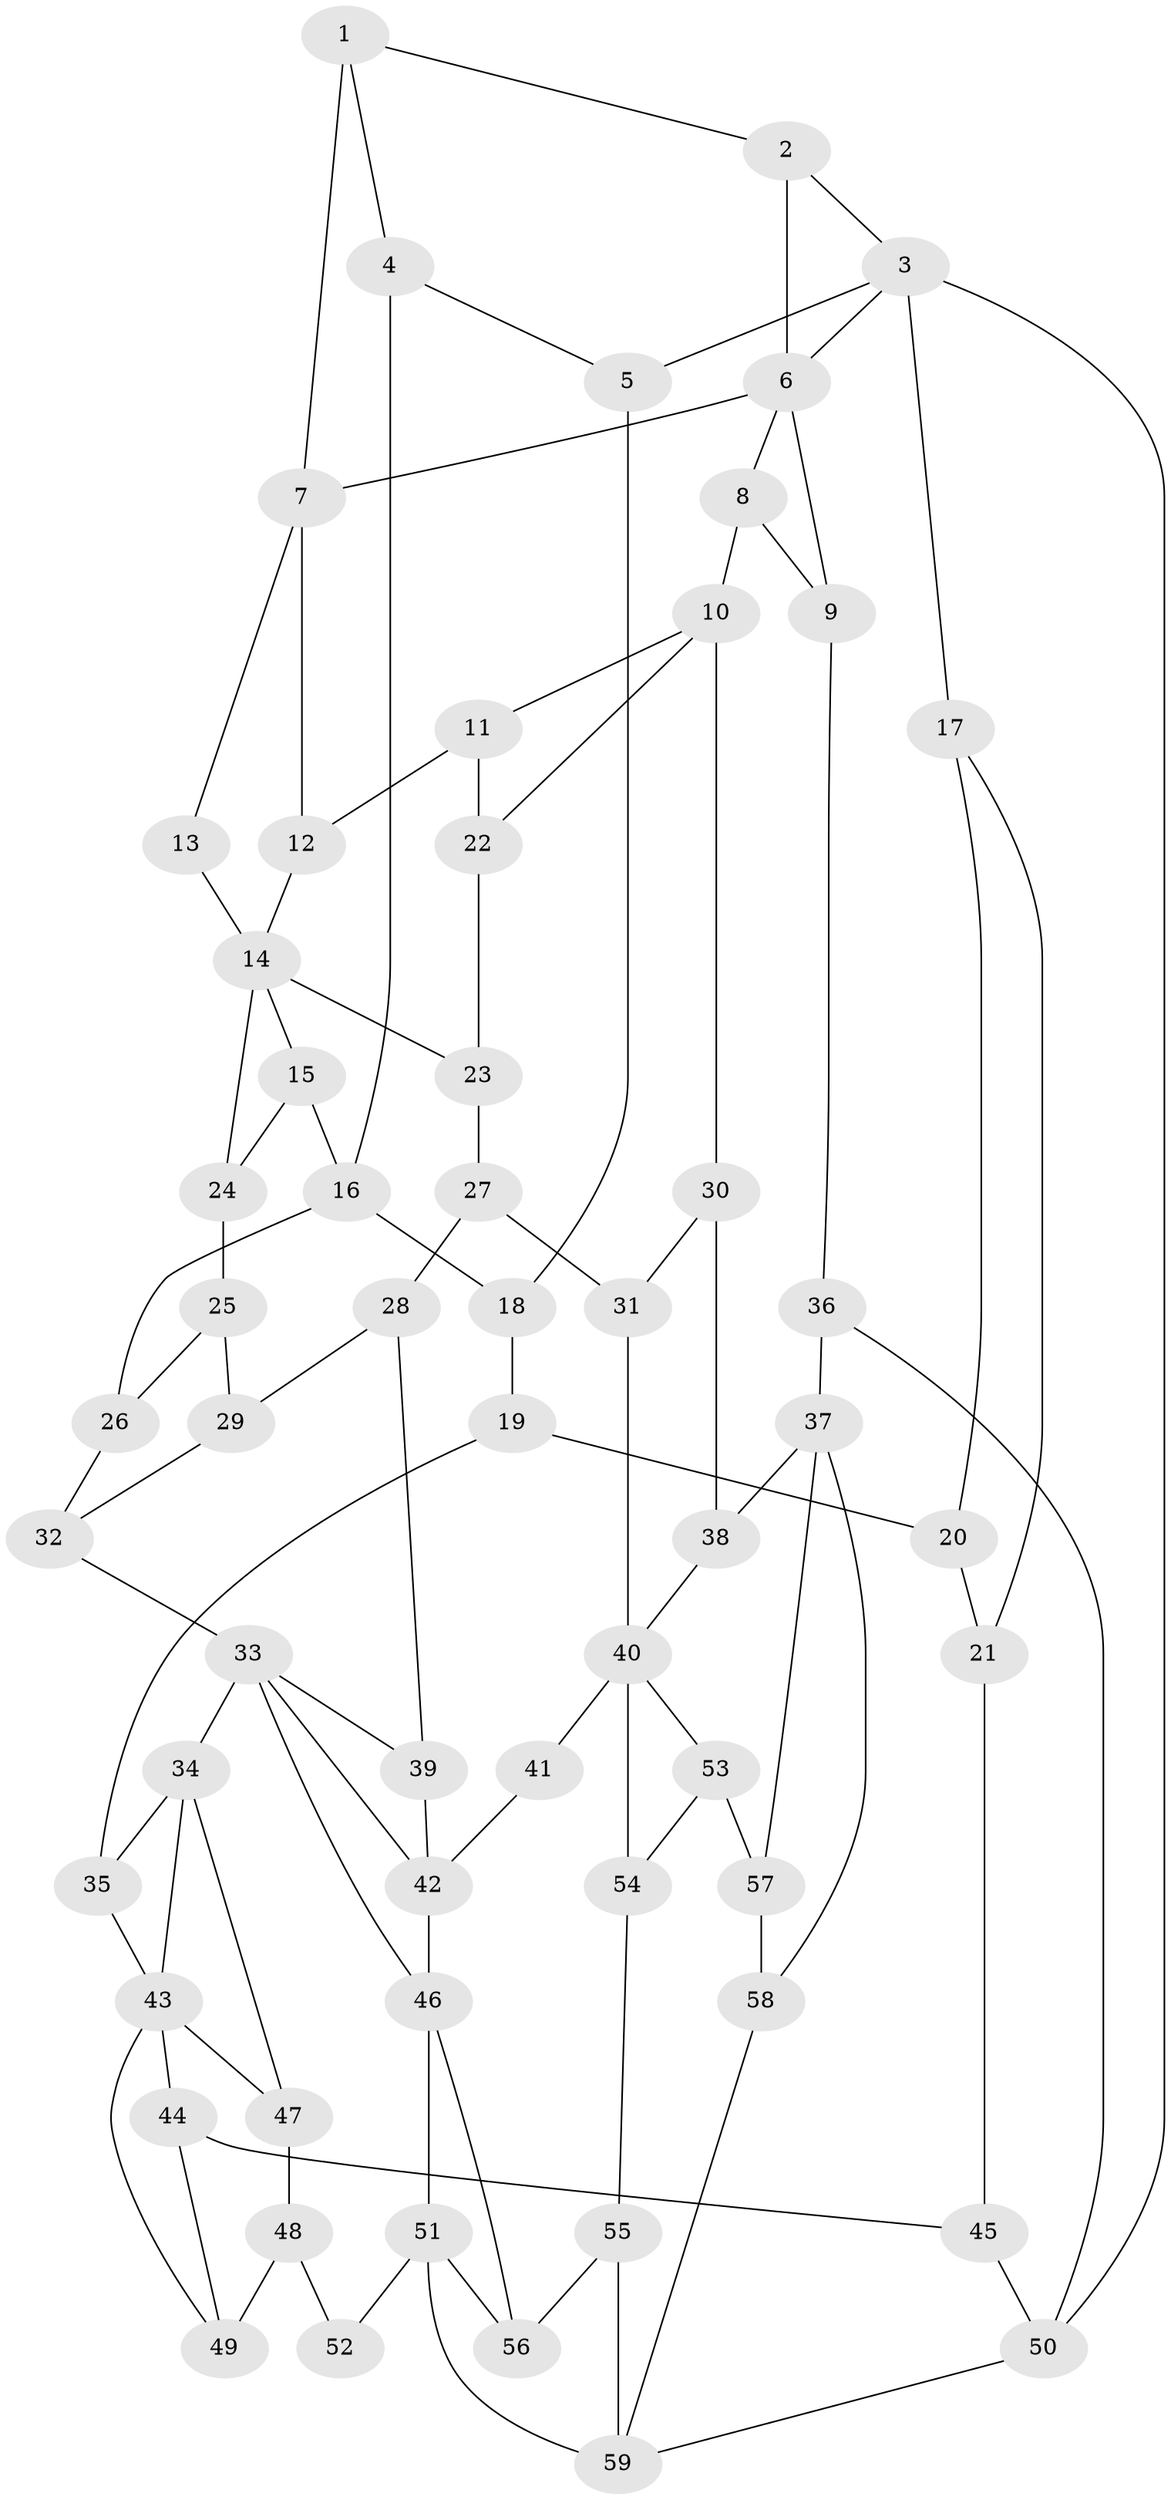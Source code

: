 // original degree distribution, {3: 0.03418803418803419, 5: 0.5641025641025641, 4: 0.19658119658119658, 6: 0.20512820512820512}
// Generated by graph-tools (version 1.1) at 2025/38/03/09/25 02:38:44]
// undirected, 59 vertices, 98 edges
graph export_dot {
graph [start="1"]
  node [color=gray90,style=filled];
  1;
  2;
  3;
  4;
  5;
  6;
  7;
  8;
  9;
  10;
  11;
  12;
  13;
  14;
  15;
  16;
  17;
  18;
  19;
  20;
  21;
  22;
  23;
  24;
  25;
  26;
  27;
  28;
  29;
  30;
  31;
  32;
  33;
  34;
  35;
  36;
  37;
  38;
  39;
  40;
  41;
  42;
  43;
  44;
  45;
  46;
  47;
  48;
  49;
  50;
  51;
  52;
  53;
  54;
  55;
  56;
  57;
  58;
  59;
  1 -- 2 [weight=1.0];
  1 -- 4 [weight=1.0];
  1 -- 7 [weight=2.0];
  2 -- 3 [weight=1.0];
  2 -- 6 [weight=1.0];
  3 -- 5 [weight=1.0];
  3 -- 6 [weight=1.0];
  3 -- 17 [weight=2.0];
  3 -- 50 [weight=1.0];
  4 -- 5 [weight=1.0];
  4 -- 16 [weight=1.0];
  5 -- 18 [weight=1.0];
  6 -- 7 [weight=1.0];
  6 -- 8 [weight=1.0];
  6 -- 9 [weight=1.0];
  7 -- 12 [weight=1.0];
  7 -- 13 [weight=1.0];
  8 -- 9 [weight=2.0];
  8 -- 10 [weight=2.0];
  9 -- 36 [weight=1.0];
  10 -- 11 [weight=1.0];
  10 -- 22 [weight=1.0];
  10 -- 30 [weight=2.0];
  11 -- 12 [weight=1.0];
  11 -- 22 [weight=1.0];
  12 -- 14 [weight=1.0];
  13 -- 14 [weight=2.0];
  14 -- 15 [weight=1.0];
  14 -- 23 [weight=1.0];
  14 -- 24 [weight=1.0];
  15 -- 16 [weight=1.0];
  15 -- 24 [weight=1.0];
  16 -- 18 [weight=1.0];
  16 -- 26 [weight=1.0];
  17 -- 20 [weight=1.0];
  17 -- 21 [weight=1.0];
  18 -- 19 [weight=1.0];
  19 -- 20 [weight=1.0];
  19 -- 35 [weight=1.0];
  20 -- 21 [weight=1.0];
  21 -- 45 [weight=1.0];
  22 -- 23 [weight=1.0];
  23 -- 27 [weight=1.0];
  24 -- 25 [weight=1.0];
  25 -- 26 [weight=1.0];
  25 -- 29 [weight=1.0];
  26 -- 32 [weight=1.0];
  27 -- 28 [weight=1.0];
  27 -- 31 [weight=1.0];
  28 -- 29 [weight=1.0];
  28 -- 39 [weight=1.0];
  29 -- 32 [weight=1.0];
  30 -- 31 [weight=1.0];
  30 -- 38 [weight=2.0];
  31 -- 40 [weight=1.0];
  32 -- 33 [weight=1.0];
  33 -- 34 [weight=2.0];
  33 -- 39 [weight=1.0];
  33 -- 42 [weight=1.0];
  33 -- 46 [weight=1.0];
  34 -- 35 [weight=1.0];
  34 -- 43 [weight=1.0];
  34 -- 47 [weight=1.0];
  35 -- 43 [weight=1.0];
  36 -- 37 [weight=2.0];
  36 -- 50 [weight=1.0];
  37 -- 38 [weight=2.0];
  37 -- 57 [weight=1.0];
  37 -- 58 [weight=1.0];
  38 -- 40 [weight=1.0];
  39 -- 42 [weight=1.0];
  40 -- 41 [weight=2.0];
  40 -- 53 [weight=1.0];
  40 -- 54 [weight=1.0];
  41 -- 42 [weight=2.0];
  42 -- 46 [weight=2.0];
  43 -- 44 [weight=2.0];
  43 -- 47 [weight=1.0];
  43 -- 49 [weight=1.0];
  44 -- 45 [weight=1.0];
  44 -- 49 [weight=1.0];
  45 -- 50 [weight=1.0];
  46 -- 51 [weight=1.0];
  46 -- 56 [weight=1.0];
  47 -- 48 [weight=2.0];
  48 -- 49 [weight=2.0];
  48 -- 52 [weight=2.0];
  50 -- 59 [weight=1.0];
  51 -- 52 [weight=2.0];
  51 -- 56 [weight=1.0];
  51 -- 59 [weight=2.0];
  53 -- 54 [weight=1.0];
  53 -- 57 [weight=1.0];
  54 -- 55 [weight=1.0];
  55 -- 56 [weight=1.0];
  55 -- 59 [weight=1.0];
  57 -- 58 [weight=1.0];
  58 -- 59 [weight=1.0];
}
